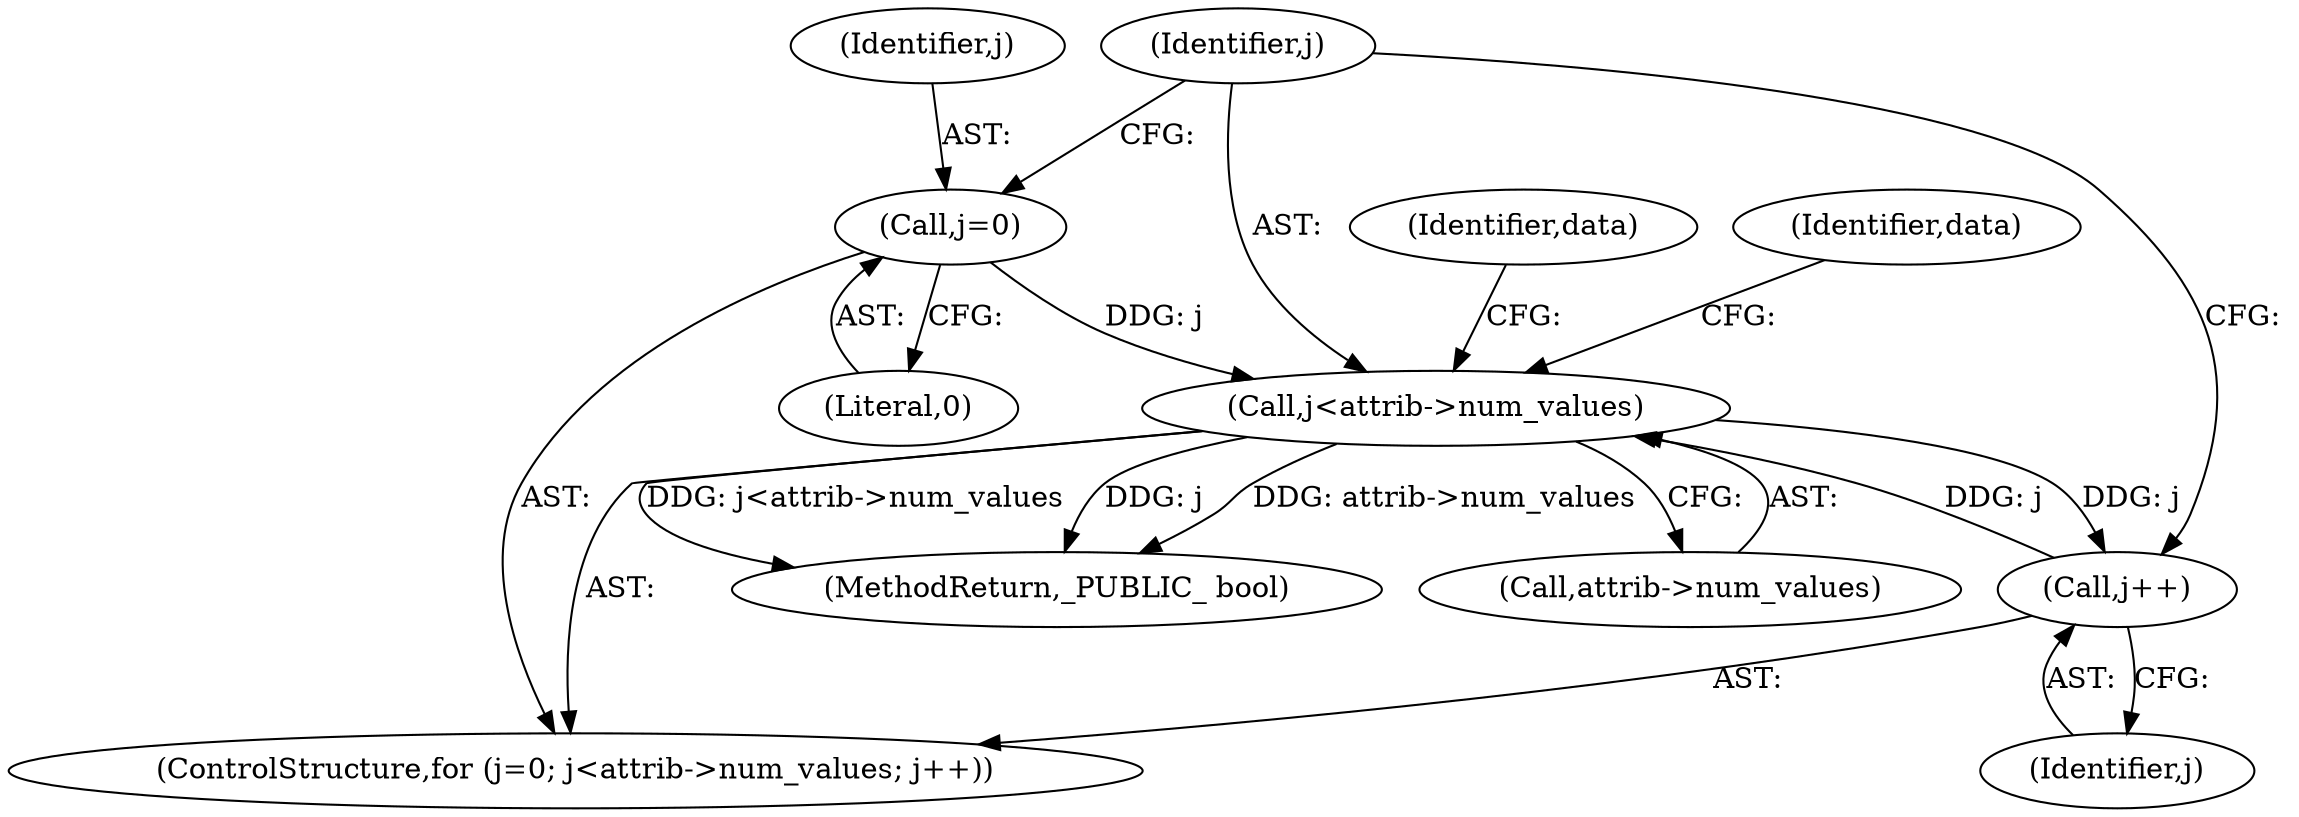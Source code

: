 digraph "0_samba_530d50a1abdcdf4d1775652d4c456c1274d83d8d@pointer" {
"1000619" [label="(Call,j<attrib->num_values)"];
"1000616" [label="(Call,j=0)"];
"1000624" [label="(Call,j++)"];
"1000619" [label="(Call,j<attrib->num_values)"];
"1000616" [label="(Call,j=0)"];
"1000624" [label="(Call,j++)"];
"1000619" [label="(Call,j<attrib->num_values)"];
"1000620" [label="(Identifier,j)"];
"1000625" [label="(Identifier,j)"];
"1000618" [label="(Literal,0)"];
"1001320" [label="(MethodReturn,_PUBLIC_ bool)"];
"1000617" [label="(Identifier,j)"];
"1000628" [label="(Identifier,data)"];
"1000621" [label="(Call,attrib->num_values)"];
"1000644" [label="(Identifier,data)"];
"1000615" [label="(ControlStructure,for (j=0; j<attrib->num_values; j++))"];
"1000619" -> "1000615"  [label="AST: "];
"1000619" -> "1000621"  [label="CFG: "];
"1000620" -> "1000619"  [label="AST: "];
"1000621" -> "1000619"  [label="AST: "];
"1000628" -> "1000619"  [label="CFG: "];
"1000644" -> "1000619"  [label="CFG: "];
"1000619" -> "1001320"  [label="DDG: attrib->num_values"];
"1000619" -> "1001320"  [label="DDG: j<attrib->num_values"];
"1000619" -> "1001320"  [label="DDG: j"];
"1000616" -> "1000619"  [label="DDG: j"];
"1000624" -> "1000619"  [label="DDG: j"];
"1000619" -> "1000624"  [label="DDG: j"];
"1000616" -> "1000615"  [label="AST: "];
"1000616" -> "1000618"  [label="CFG: "];
"1000617" -> "1000616"  [label="AST: "];
"1000618" -> "1000616"  [label="AST: "];
"1000620" -> "1000616"  [label="CFG: "];
"1000624" -> "1000615"  [label="AST: "];
"1000624" -> "1000625"  [label="CFG: "];
"1000625" -> "1000624"  [label="AST: "];
"1000620" -> "1000624"  [label="CFG: "];
}
